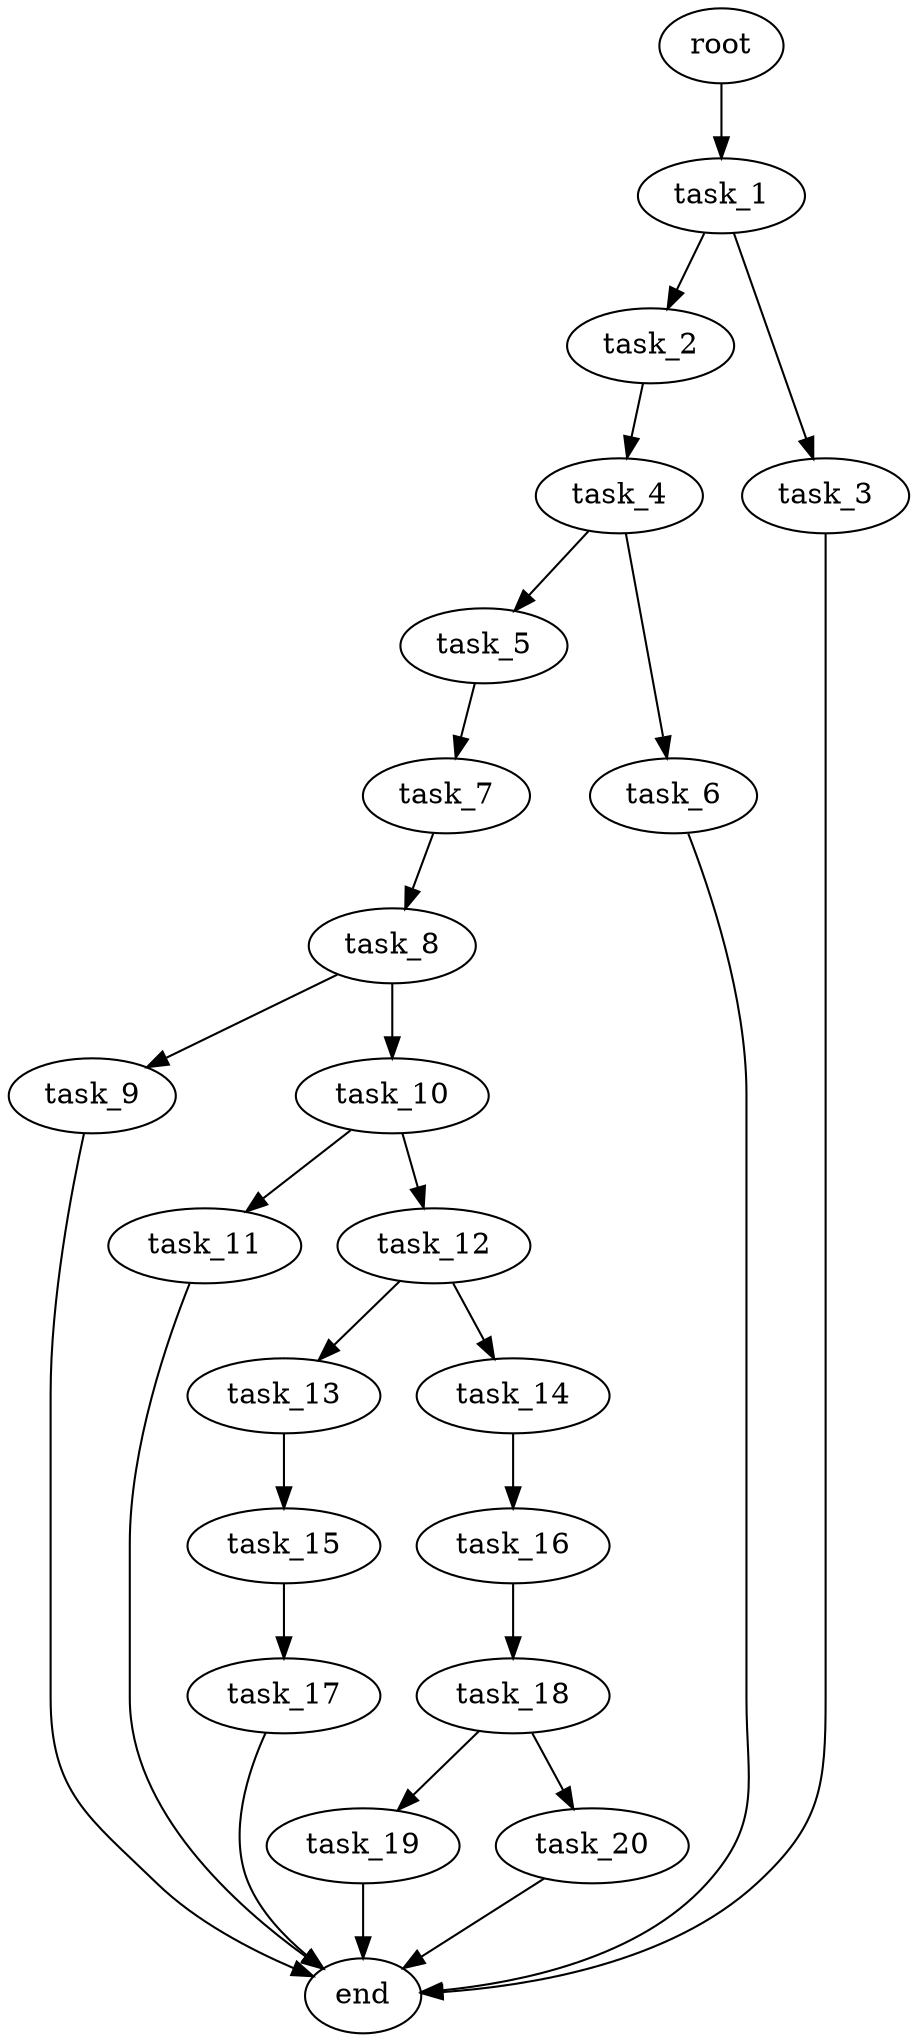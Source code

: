 digraph G {
  root [size="0.000000e+00"];
  task_1 [size="7.953660e+09"];
  task_2 [size="2.276727e+09"];
  task_3 [size="2.376207e+08"];
  task_4 [size="1.932105e+09"];
  task_5 [size="3.283291e+09"];
  task_6 [size="8.643665e+09"];
  task_7 [size="9.668924e+09"];
  task_8 [size="2.791971e+09"];
  task_9 [size="6.415176e+09"];
  task_10 [size="3.997384e+09"];
  task_11 [size="9.811516e+09"];
  task_12 [size="5.362621e+09"];
  task_13 [size="9.392432e+09"];
  task_14 [size="1.154302e+09"];
  task_15 [size="9.704036e+09"];
  task_16 [size="1.786500e+09"];
  task_17 [size="9.625381e+09"];
  task_18 [size="2.655398e+09"];
  task_19 [size="1.084917e+09"];
  task_20 [size="4.346203e+09"];
  end [size="0.000000e+00"];

  root -> task_1 [size="1.000000e-12"];
  task_1 -> task_2 [size="2.276727e+08"];
  task_1 -> task_3 [size="2.376207e+07"];
  task_2 -> task_4 [size="1.932105e+08"];
  task_3 -> end [size="1.000000e-12"];
  task_4 -> task_5 [size="3.283291e+08"];
  task_4 -> task_6 [size="8.643665e+08"];
  task_5 -> task_7 [size="9.668924e+08"];
  task_6 -> end [size="1.000000e-12"];
  task_7 -> task_8 [size="2.791971e+08"];
  task_8 -> task_9 [size="6.415176e+08"];
  task_8 -> task_10 [size="3.997384e+08"];
  task_9 -> end [size="1.000000e-12"];
  task_10 -> task_11 [size="9.811516e+08"];
  task_10 -> task_12 [size="5.362621e+08"];
  task_11 -> end [size="1.000000e-12"];
  task_12 -> task_13 [size="9.392432e+08"];
  task_12 -> task_14 [size="1.154302e+08"];
  task_13 -> task_15 [size="9.704036e+08"];
  task_14 -> task_16 [size="1.786500e+08"];
  task_15 -> task_17 [size="9.625381e+08"];
  task_16 -> task_18 [size="2.655398e+08"];
  task_17 -> end [size="1.000000e-12"];
  task_18 -> task_19 [size="1.084917e+08"];
  task_18 -> task_20 [size="4.346203e+08"];
  task_19 -> end [size="1.000000e-12"];
  task_20 -> end [size="1.000000e-12"];
}
